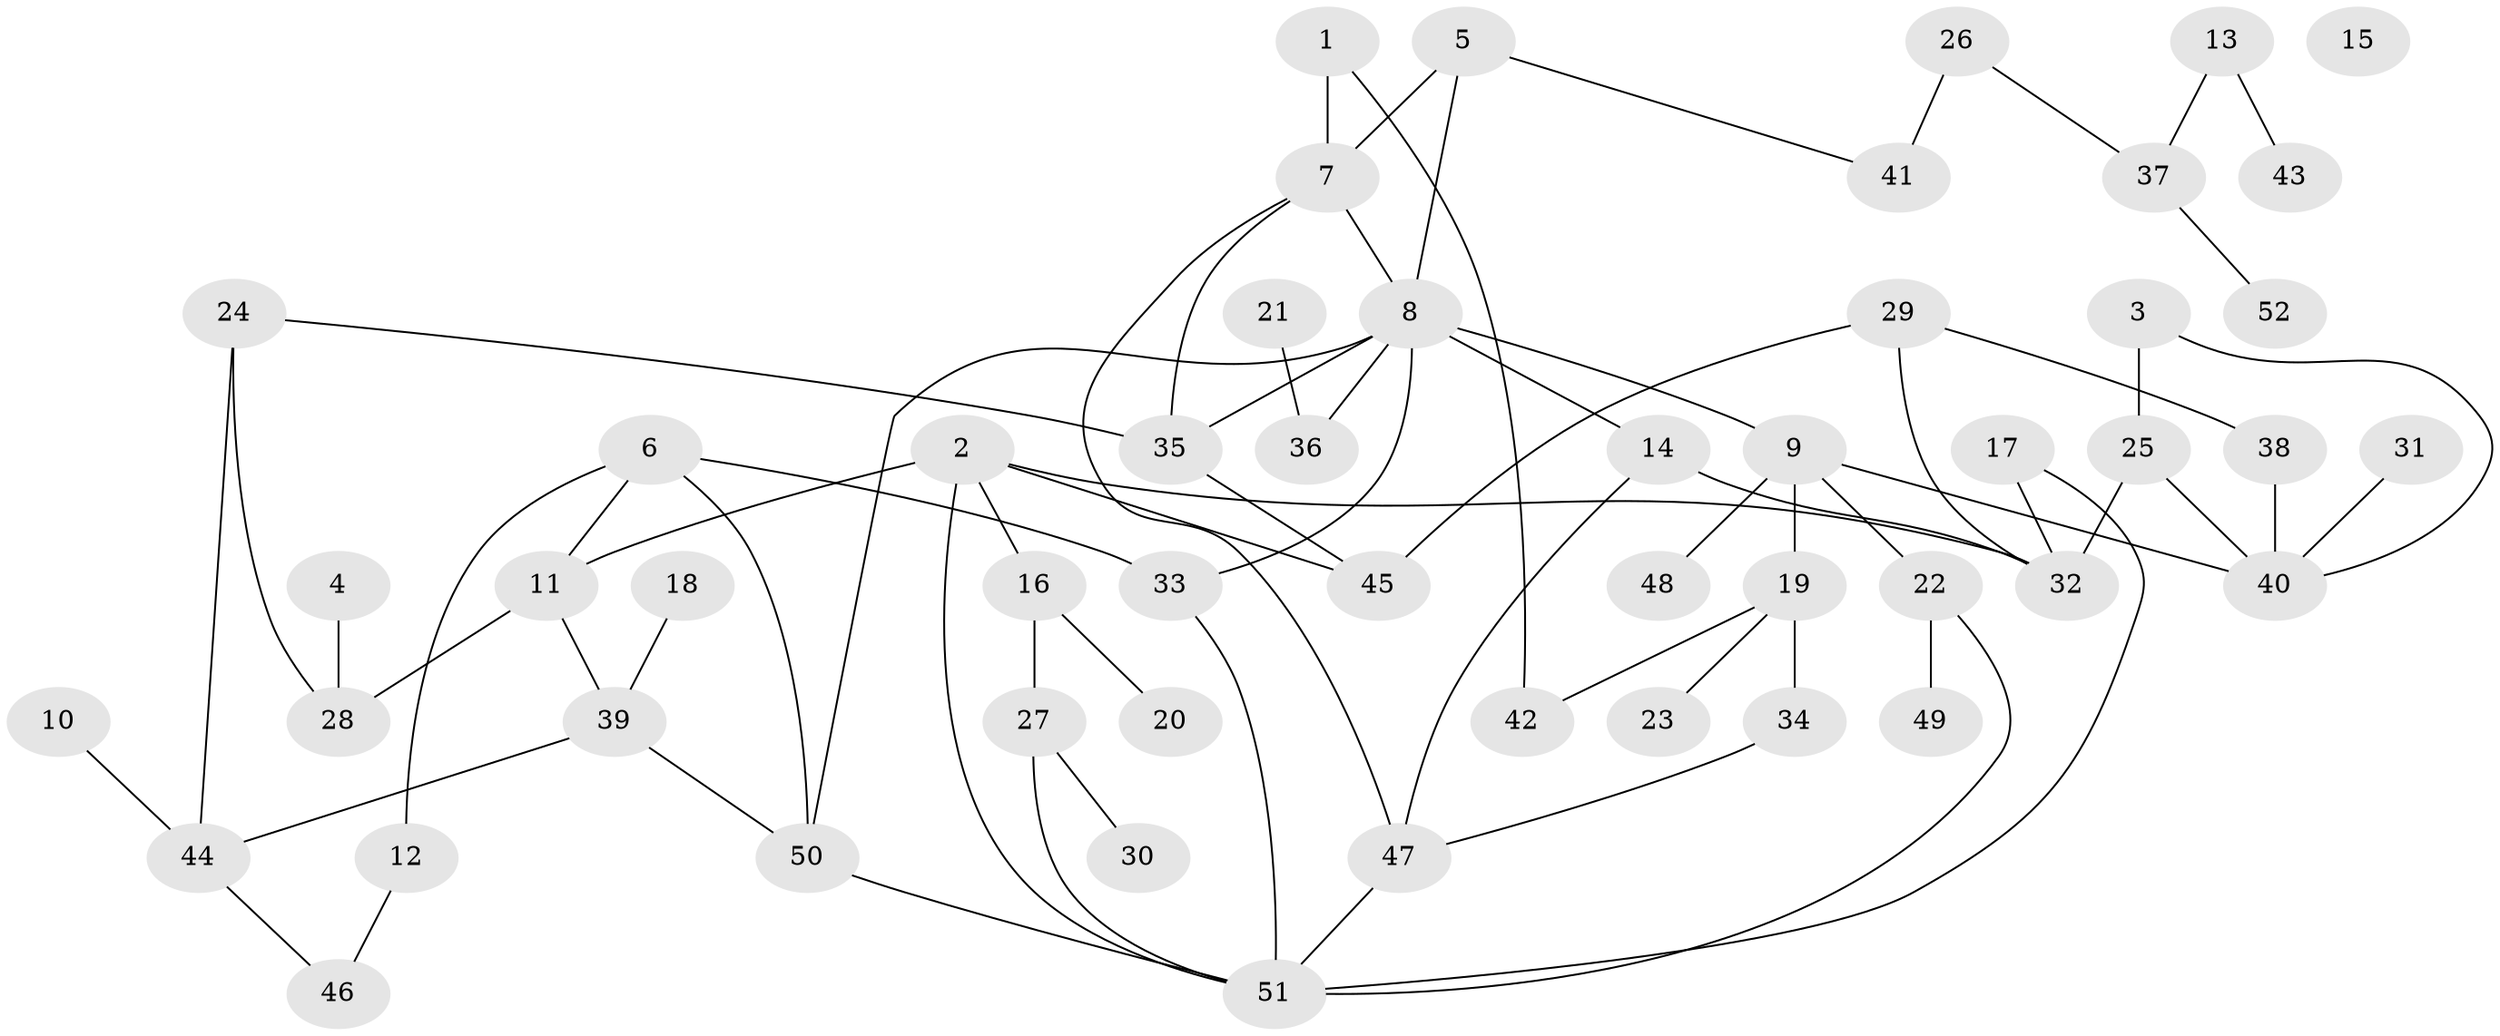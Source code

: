 // coarse degree distribution, {2: 0.25, 5: 0.125, 4: 0.1875, 10: 0.03125, 1: 0.25, 6: 0.03125, 3: 0.0625, 0: 0.03125, 8: 0.03125}
// Generated by graph-tools (version 1.1) at 2025/23/03/03/25 07:23:26]
// undirected, 52 vertices, 72 edges
graph export_dot {
graph [start="1"]
  node [color=gray90,style=filled];
  1;
  2;
  3;
  4;
  5;
  6;
  7;
  8;
  9;
  10;
  11;
  12;
  13;
  14;
  15;
  16;
  17;
  18;
  19;
  20;
  21;
  22;
  23;
  24;
  25;
  26;
  27;
  28;
  29;
  30;
  31;
  32;
  33;
  34;
  35;
  36;
  37;
  38;
  39;
  40;
  41;
  42;
  43;
  44;
  45;
  46;
  47;
  48;
  49;
  50;
  51;
  52;
  1 -- 7;
  1 -- 42;
  2 -- 11;
  2 -- 16;
  2 -- 32;
  2 -- 45;
  2 -- 51;
  3 -- 25;
  3 -- 40;
  4 -- 28;
  5 -- 7;
  5 -- 8;
  5 -- 41;
  6 -- 11;
  6 -- 12;
  6 -- 33;
  6 -- 50;
  7 -- 8;
  7 -- 35;
  7 -- 47;
  8 -- 9;
  8 -- 14;
  8 -- 33;
  8 -- 35;
  8 -- 36;
  8 -- 50;
  9 -- 19;
  9 -- 22;
  9 -- 40;
  9 -- 48;
  10 -- 44;
  11 -- 28;
  11 -- 39;
  12 -- 46;
  13 -- 37;
  13 -- 43;
  14 -- 32;
  14 -- 47;
  16 -- 20;
  16 -- 27;
  17 -- 32;
  17 -- 51;
  18 -- 39;
  19 -- 23;
  19 -- 34;
  19 -- 42;
  21 -- 36;
  22 -- 49;
  22 -- 51;
  24 -- 28;
  24 -- 35;
  24 -- 44;
  25 -- 32;
  25 -- 40;
  26 -- 37;
  26 -- 41;
  27 -- 30;
  27 -- 51;
  29 -- 32;
  29 -- 38;
  29 -- 45;
  31 -- 40;
  33 -- 51;
  34 -- 47;
  35 -- 45;
  37 -- 52;
  38 -- 40;
  39 -- 44;
  39 -- 50;
  44 -- 46;
  47 -- 51;
  50 -- 51;
}
